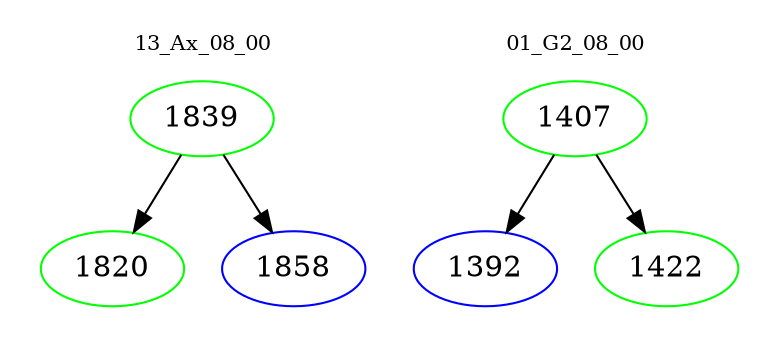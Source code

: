 digraph{
subgraph cluster_0 {
color = white
label = "13_Ax_08_00";
fontsize=10;
T0_1839 [label="1839", color="green"]
T0_1839 -> T0_1820 [color="black"]
T0_1820 [label="1820", color="green"]
T0_1839 -> T0_1858 [color="black"]
T0_1858 [label="1858", color="blue"]
}
subgraph cluster_1 {
color = white
label = "01_G2_08_00";
fontsize=10;
T1_1407 [label="1407", color="green"]
T1_1407 -> T1_1392 [color="black"]
T1_1392 [label="1392", color="blue"]
T1_1407 -> T1_1422 [color="black"]
T1_1422 [label="1422", color="green"]
}
}
